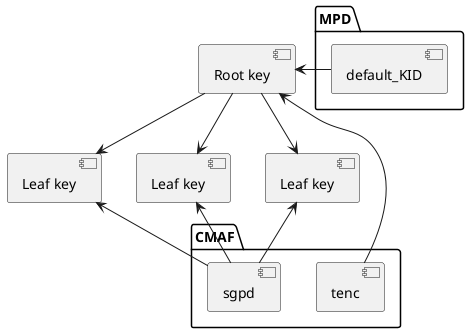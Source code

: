 @startuml

[Root key] as Root
[Leaf key] as A
[Leaf key] as B
[Leaf key] as C

package "MPD" {
    [default_KID] as DKID
}

Root --> A
Root --> B
Root --> C

DKID -> Root

package "CMAF" {
    [tenc]
    [sgpd]
}

[tenc] -> Root
[sgpd] -up-> A
[sgpd] -up-> B
[sgpd] -up-> C

@enduml